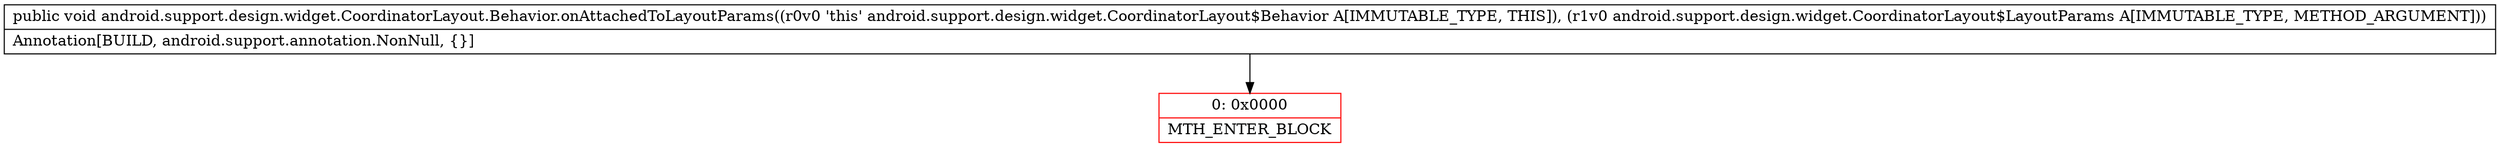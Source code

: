 digraph "CFG forandroid.support.design.widget.CoordinatorLayout.Behavior.onAttachedToLayoutParams(Landroid\/support\/design\/widget\/CoordinatorLayout$LayoutParams;)V" {
subgraph cluster_Region_619994945 {
label = "R(0)";
node [shape=record,color=blue];
}
Node_0 [shape=record,color=red,label="{0\:\ 0x0000|MTH_ENTER_BLOCK\l}"];
MethodNode[shape=record,label="{public void android.support.design.widget.CoordinatorLayout.Behavior.onAttachedToLayoutParams((r0v0 'this' android.support.design.widget.CoordinatorLayout$Behavior A[IMMUTABLE_TYPE, THIS]), (r1v0 android.support.design.widget.CoordinatorLayout$LayoutParams A[IMMUTABLE_TYPE, METHOD_ARGUMENT]))  | Annotation[BUILD, android.support.annotation.NonNull, \{\}]\l}"];
MethodNode -> Node_0;
}

